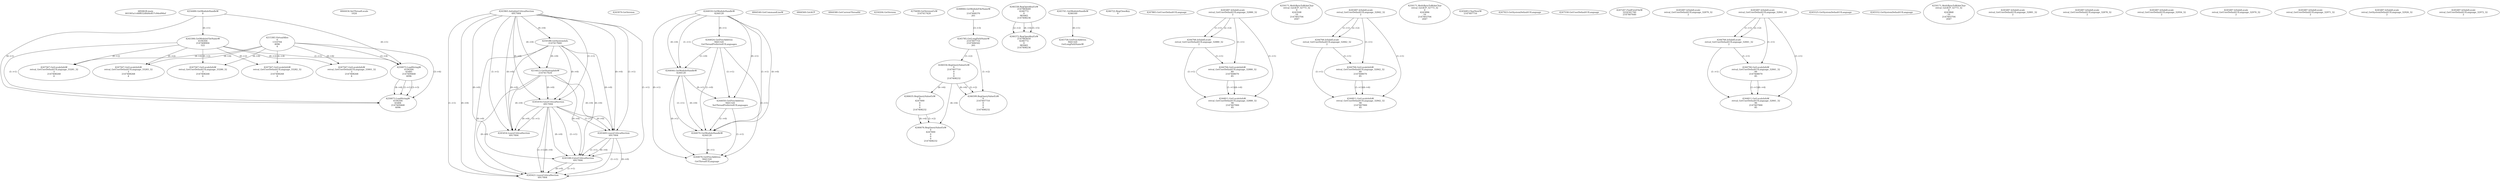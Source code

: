 // Global SCDG with merge call
digraph {
	0 [label="6850628.main
003383a1c68f832d0d4e857c94ed90ef"]
	1 [label="4254480.GetModuleHandleW
0"]
	2 [label="6844434.SetThreadLocale
1024"]
	3 [label="4243965.InitializeCriticalSection
6917004"]
	4 [label="4243979.GetVersion
"]
	5 [label="4244018.GetModuleHandleW
4244120"]
	6 [label="4244024.GetProcAddress
9441320
GetThreadPreferredUILanguages"]
	5 -> 6 [label="(0-->1)"]
	7 [label="4244044.GetModuleHandleW
4244120"]
	5 -> 7 [label="(1-->1)"]
	5 -> 7 [label="(0-->0)"]
	6 -> 7 [label="(1-->0)"]
	8 [label="4244050.GetProcAddress
9441320
SetThreadPreferredUILanguages"]
	5 -> 8 [label="(0-->1)"]
	6 -> 8 [label="(1-->1)"]
	7 -> 8 [label="(0-->1)"]
	9 [label="4244070.GetModuleHandleW
4244120"]
	5 -> 9 [label="(1-->1)"]
	7 -> 9 [label="(1-->1)"]
	5 -> 9 [label="(0-->0)"]
	6 -> 9 [label="(1-->0)"]
	7 -> 9 [label="(0-->0)"]
	8 -> 9 [label="(1-->0)"]
	10 [label="4244076.GetProcAddress
9441320
GetThreadUILanguage"]
	5 -> 10 [label="(0-->1)"]
	6 -> 10 [label="(1-->1)"]
	7 -> 10 [label="(0-->1)"]
	8 -> 10 [label="(1-->1)"]
	9 -> 10 [label="(0-->1)"]
	11 [label="4250188.GetSystemInfo
2147417660"]
	3 -> 11 [label="(0-->0)"]
	12 [label="6844540.GetCommandLineW
"]
	13 [label="4214413.GetStartupInfoW
2147417624"]
	3 -> 13 [label="(0-->0)"]
	11 -> 13 [label="(0-->0)"]
	14 [label="6844560.GetACP
"]
	15 [label="6844580.GetCurrentThreadId
"]
	16 [label="4250204.GetVersion
"]
	17 [label="4276690.GetVersionExW
2147417420"]
	18 [label="4243306.GetModuleFileNameW
4194304
2147408904
522"]
	1 -> 18 [label="(0-->1)"]
	19 [label="4248064.GetModuleFileNameW
0
2147408370
261"]
	20 [label="4215383.VirtualAlloc
0
1310704
4096
4"]
	21 [label="4246338.RegOpenKeyExW
2147483649
4246772
0
983065
2147408236"]
	22 [label="4246372.RegOpenKeyExW
2147483650
4246772
0
983065
2147408236"]
	21 -> 22 [label="(2-->2)"]
	21 -> 22 [label="(4-->4)"]
	21 -> 22 [label="(5-->5)"]
	23 [label="4245741.GetModuleHandleW
4246160"]
	24 [label="4245758.GetProcAddress
9441320
GetLongPathNameW"]
	23 -> 24 [label="(0-->1)"]
	25 [label="4245785.GetLongPathNameW
2147407710
2147406542
261"]
	19 -> 25 [label="(3-->3)"]
	26 [label="4246556.RegQueryValueExW
0
2147407710
0
0
0
2147408232"]
	25 -> 26 [label="(1-->2)"]
	27 [label="4246599.RegQueryValueExW
0
2147407710
0
0
0
2147408232"]
	25 -> 27 [label="(1-->2)"]
	26 -> 27 [label="(2-->2)"]
	26 -> 27 [label="(6-->6)"]
	28 [label="4246722.RegCloseKey
0"]
	29 [label="4247883.GetUserDefaultUILanguage
"]
	30 [label="4245418.EnterCriticalSection
6917004"]
	3 -> 30 [label="(1-->1)"]
	3 -> 30 [label="(0-->0)"]
	11 -> 30 [label="(0-->0)"]
	13 -> 30 [label="(0-->0)"]
	31 [label="4245469.LeaveCriticalSection
6917004"]
	3 -> 31 [label="(1-->1)"]
	30 -> 31 [label="(1-->1)"]
	3 -> 31 [label="(0-->0)"]
	11 -> 31 [label="(0-->0)"]
	13 -> 31 [label="(0-->0)"]
	30 -> 31 [label="(0-->0)"]
	32 [label="4245487.IsValidLocale
retval_GetUserDefaultUILanguage_32880_32
2"]
	33 [label="4250171.MultiByteToWideChar
retval_GetACP_32773_32
0
4243508
10
2147403704
2047"]
	34 [label="4246635.RegQueryValueExW
0
4247000
0
0
0
2147408232"]
	26 -> 34 [label="(6-->6)"]
	35 [label="4245487.IsValidLocale
retval_GetUserDefaultUILanguage_32842_32
2"]
	36 [label="4250171.MultiByteToWideChar
retval_GetACP_32773_32
0
4243896
10
2147403704
2047"]
	37 [label="4245683.CharNextW
2147407716"]
	38 [label="4245454.LeaveCriticalSection
6917004"]
	3 -> 38 [label="(1-->1)"]
	30 -> 38 [label="(1-->1)"]
	3 -> 38 [label="(0-->0)"]
	11 -> 38 [label="(0-->0)"]
	13 -> 38 [label="(0-->0)"]
	30 -> 38 [label="(0-->0)"]
	39 [label="4247923.GetSystemDefaultUILanguage
"]
	40 [label="4247558.GetUserDefaultUILanguage
"]
	41 [label="4247567.GetLocaleInfoW
retval_GetUserDefaultUILanguage_33001_32
3
2147408268
4"]
	18 -> 41 [label="(0-->2)"]
	20 -> 41 [label="(4-->4)"]
	42 [label="4247247.FindFirstFileW
3224341740
2147407640"]
	43 [label="4250073.LoadStringW
4194304
65485
2147409468
4096"]
	1 -> 43 [label="(0-->1)"]
	18 -> 43 [label="(1-->1)"]
	20 -> 43 [label="(3-->4)"]
	44 [label="4250073.LoadStringW
4194304
65484
2147409468
4096"]
	1 -> 44 [label="(0-->1)"]
	18 -> 44 [label="(1-->1)"]
	43 -> 44 [label="(1-->1)"]
	43 -> 44 [label="(3-->3)"]
	20 -> 44 [label="(3-->4)"]
	43 -> 44 [label="(4-->4)"]
	45 [label="4245487.IsValidLocale
retval_GetUserDefaultUILanguage_32879_32
2"]
	46 [label="4245580.EnterCriticalSection
6917004"]
	3 -> 46 [label="(1-->1)"]
	30 -> 46 [label="(1-->1)"]
	31 -> 46 [label="(1-->1)"]
	3 -> 46 [label="(0-->0)"]
	11 -> 46 [label="(0-->0)"]
	13 -> 46 [label="(0-->0)"]
	30 -> 46 [label="(0-->0)"]
	31 -> 46 [label="(0-->0)"]
	47 [label="4245621.LeaveCriticalSection
6917004"]
	3 -> 47 [label="(1-->1)"]
	30 -> 47 [label="(1-->1)"]
	31 -> 47 [label="(1-->1)"]
	46 -> 47 [label="(1-->1)"]
	3 -> 47 [label="(0-->0)"]
	11 -> 47 [label="(0-->0)"]
	13 -> 47 [label="(0-->0)"]
	30 -> 47 [label="(0-->0)"]
	31 -> 47 [label="(0-->0)"]
	46 -> 47 [label="(0-->0)"]
	48 [label="4247567.GetLocaleInfoW
retval_GetUserDefaultUILanguage_33280_32
3
2147408268
4"]
	18 -> 48 [label="(0-->2)"]
	20 -> 48 [label="(4-->4)"]
	49 [label="4245487.IsValidLocale
retval_GetUserDefaultUILanguage_32841_32
2"]
	50 [label="4244766.IsValidLocale
retval_GetUserDefaultUILanguage_32841_32
2"]
	49 -> 50 [label="(1-->1)"]
	49 -> 50 [label="(2-->2)"]
	51 [label="4244794.GetLocaleInfoW
retval_GetUserDefaultUILanguage_32841_32
89
2147408070
85"]
	49 -> 51 [label="(1-->1)"]
	50 -> 51 [label="(1-->1)"]
	52 [label="4244811.GetLocaleInfoW
retval_GetUserDefaultUILanguage_32841_32
90
2147407900
85"]
	49 -> 52 [label="(1-->1)"]
	50 -> 52 [label="(1-->1)"]
	51 -> 52 [label="(1-->1)"]
	51 -> 52 [label="(4-->4)"]
	53 [label="4245525.GetSystemDefaultUILanguage
"]
	54 [label="4245552.GetSystemDefaultUILanguage
"]
	55 [label="4250171.MultiByteToWideChar
retval_GetACP_32773_32
0
4243868
10
2147403704
2047"]
	56 [label="4247567.GetLocaleInfoW
retval_GetUserDefaultUILanguage_33281_32
3
2147408268
4"]
	18 -> 56 [label="(0-->2)"]
	20 -> 56 [label="(4-->4)"]
	57 [label="4245487.IsValidLocale
retval_GetUserDefaultUILanguage_32881_32
2"]
	58 [label="4247567.GetLocaleInfoW
retval_GetUserDefaultUILanguage_33282_32
3
2147408268
4"]
	18 -> 58 [label="(0-->2)"]
	20 -> 58 [label="(4-->4)"]
	59 [label="4247567.GetLocaleInfoW
retval_GetUserDefaultUILanguage_33283_32
3
2147408268
4"]
	18 -> 59 [label="(0-->2)"]
	20 -> 59 [label="(4-->4)"]
	60 [label="4245487.IsValidLocale
retval_GetUserDefaultUILanguage_32878_32
2"]
	61 [label="4244766.IsValidLocale
retval_GetUserDefaultUILanguage_32842_32
2"]
	35 -> 61 [label="(1-->1)"]
	35 -> 61 [label="(2-->2)"]
	62 [label="4244794.GetLocaleInfoW
retval_GetUserDefaultUILanguage_32842_32
89
2147408070
85"]
	35 -> 62 [label="(1-->1)"]
	61 -> 62 [label="(1-->1)"]
	63 [label="4244811.GetLocaleInfoW
retval_GetUserDefaultUILanguage_32842_32
90
2147407900
85"]
	35 -> 63 [label="(1-->1)"]
	61 -> 63 [label="(1-->1)"]
	62 -> 63 [label="(1-->1)"]
	62 -> 63 [label="(4-->4)"]
	64 [label="4244766.IsValidLocale
retval_GetUserDefaultUILanguage_32880_32
2"]
	32 -> 64 [label="(1-->1)"]
	32 -> 64 [label="(2-->2)"]
	65 [label="4244794.GetLocaleInfoW
retval_GetUserDefaultUILanguage_32880_32
89
2147408070
85"]
	32 -> 65 [label="(1-->1)"]
	64 -> 65 [label="(1-->1)"]
	66 [label="4244811.GetLocaleInfoW
retval_GetUserDefaultUILanguage_32880_32
90
2147407900
85"]
	32 -> 66 [label="(1-->1)"]
	64 -> 66 [label="(1-->1)"]
	65 -> 66 [label="(1-->1)"]
	65 -> 66 [label="(4-->4)"]
	67 [label="4246676.RegQueryValueExW
0
4247000
0
0
0
2147408232"]
	34 -> 67 [label="(2-->2)"]
	26 -> 67 [label="(6-->6)"]
	34 -> 67 [label="(6-->6)"]
	68 [label="4245487.IsValidLocale
retval_GetUserDefaultUILanguage_32956_32
2"]
	69 [label="4245487.IsValidLocale
retval_GetUserDefaultUILanguage_32970_32
2"]
	70 [label="4245487.IsValidLocale
retval_GetUserDefaultUILanguage_32971_32
2"]
	71 [label="4245487.IsValidLocale
retval_GetSystemDefaultUILanguage_32926_32
2"]
	72 [label="4245487.IsValidLocale
retval_GetUserDefaultUILanguage_32972_32
2"]
}
